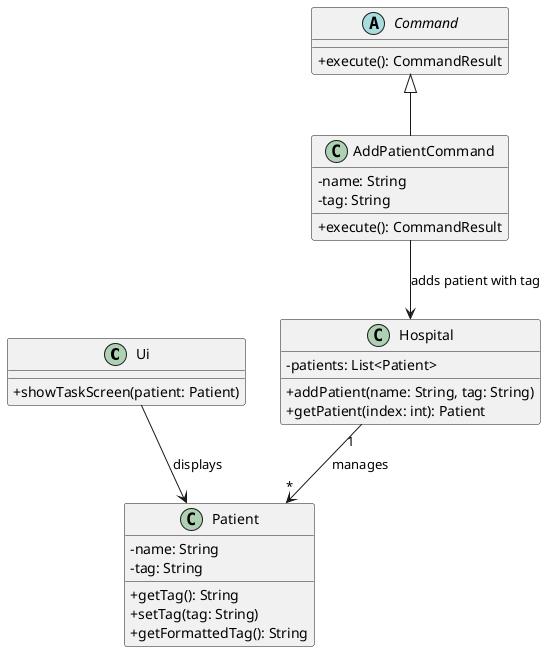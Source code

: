 @startuml

skinparam classAttributeIconSize 0

class Ui {
    + showTaskScreen(patient: Patient)
}

class Hospital {
    - patients: List<Patient>
    + addPatient(name: String, tag: String)
    + getPatient(index: int): Patient
}

class Patient {
    - name: String
    - tag: String
    + getTag(): String
    + setTag(tag: String)
    + getFormattedTag(): String
}

abstract class Command {
    + execute(): CommandResult
}

class AddPatientCommand extends Command {
    - name: String
    - tag: String
    + execute(): CommandResult
}

Ui --> Patient : displays
Hospital "1" --> "*" Patient : manages
AddPatientCommand --> Hospital : adds patient with tag

@enduml
